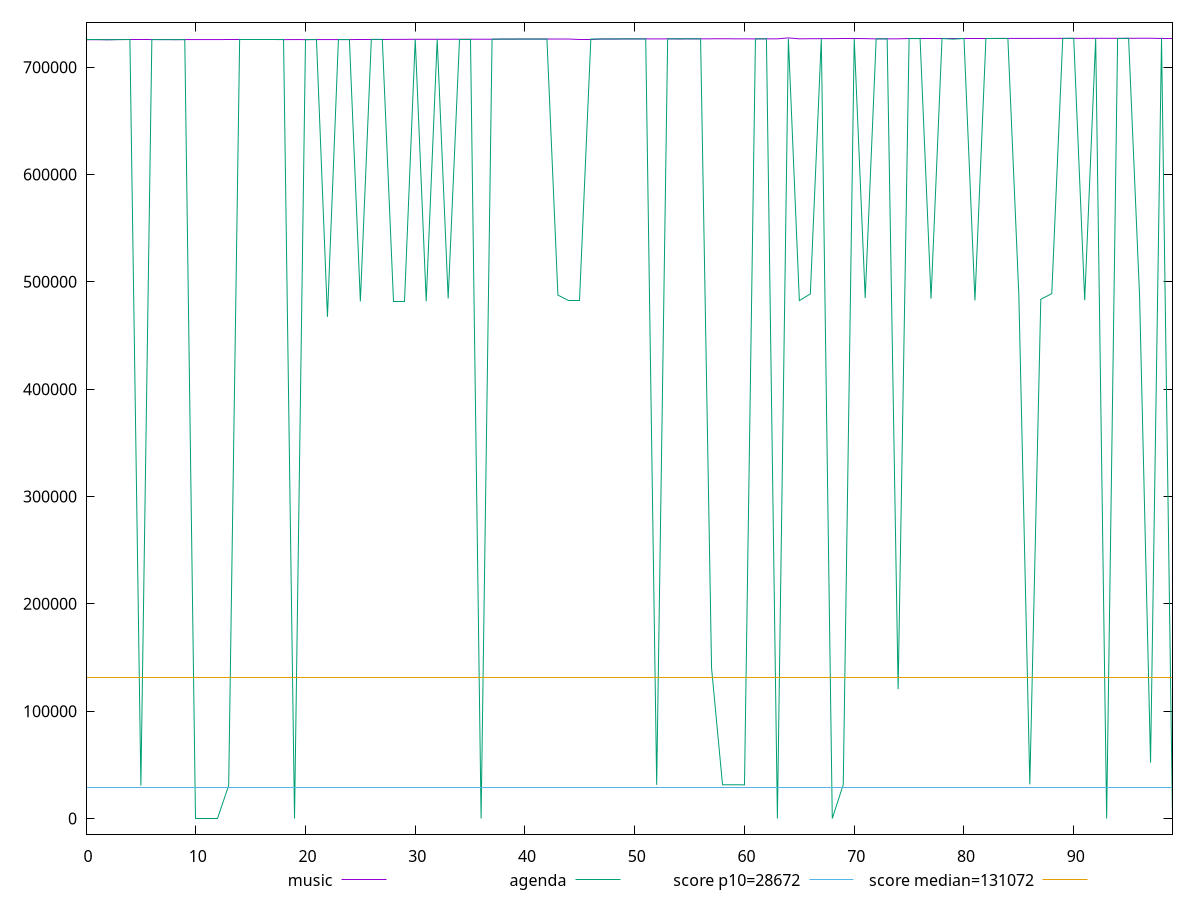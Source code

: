 reset

$music <<EOF
0 725600.9658333333
1 725607.3658333332
2 725600.9658333333
3 725746.7675
4 725781.0447222223
5 725782.25125
6 725777.09125
7 725780.7991666666
8 725709.4943055555
9 725722.5529166667
10 725768.9594444444
11 725763.107361111
12 725760.7445833333
13 725805.6031944444
14 725799.9538888889
15 725811.8804166666
16 725844.7734722223
17 725813.9120833334
18 725714.3904861112
19 725738.4937499999
20 725720.8145486111
21 725747.5410763889
22 725755.4798263889
23 725759.2961458333
24 725764.9108333333
25 725829.3046875
26 725966.675
27 725962.235
28 725948.0043055556
29 725973.9708333333
30 725983.0880555555
31 725998.0359722222
32 726005.6545833333
33 726033.3197222222
34 726046.3941666667
35 726056.5020833333
36 726086.1486111111
37 726094.6165277777
38 726197.2944444444
39 726220.1995833332
40 726259.4461111111
41 726249.2554166666
42 726242.3940277777
43 726284.8433333334
44 726265.4830555555
45 726214.6863888889
46 726214.8594444444
47 726252.62875
48 726228.70875
49 726369.1625
50 726364.0304166666
51 726368.4490277778
52 726374.4769444445
53 726426.6927777778
54 726402.1420833333
55 726421.3086111111
56 726465.5244444445
57 726471.7216666667
58 726506.4975
59 726468.8175
60 726427.4726388889
61 726396.8019444444
62 726456.2484722221
63 726440.8484722222
64 727304.03125
65 726442.9656944445
66 726553.7608333332
67 726605.0538888889
68 726596.5125
69 726600.5925
70 726602.9097222222
71 726641.2790277777
72 726398.955
73 726471.0066666667
74 726452.9450000001
75 726685.16375
76 726684.4530555556
77 726720.2195833332
78 726736.3368055555
79 726736.506111111
80 726721.5154166666
81 726743.8326388889
82 726755.2084722222
83 726813.2401388889
84 726809.1173611111
85 726830.3359722223
86 726825.2838888888
87 726853.3211111111
88 726872.6997222222
89 726884.8448611111
90 726895.0820833333
91 726906.2393055556
92 726928.1351388888
93 726943.4551388889
94 726930.4123611111
95 726944.6002777778
96 726981.6626388889
97 726985.7519444444
98 726783.12
99 726774.88
EOF

$agenda <<EOF
0 725609.7751388889
1 725609.1351388888
2 725603.6551388889
3 725735.6688888889
4 725757.506111111
5 30749.134027777778
6 725763.9526388888
7 725697.3463888889
8 725703.5063888889
9 725755.8608333333
10 0
11 0
12 0
13 30784.93625
14 725829.6655555556
15 725801.1455555556
16 725811.9334722222
17 725822.6906944445
18 725841.6693055555
19 0
20 725720.8145486111
21 725735.6749305555
22 467345.82798611117
23 725775.2340972222
24 725787.8320486111
25 481808.1822222222
26 725946.4070833334
27 725965.6322222222
28 481967.2108333333
29 481967.2108333333
30 726031.0545833333
31 482024.4890277778
32 726026.1783333333
33 484579.2276388889
34 726053.8741666666
35 726053.1327777777
36 0
37 726084.8872222222
38 726199.2730555555
39 726215.7409722223
40 726237.0461111111
41 726242.5779166666
42 726257.2619444444
43 487660.5968055556
44 482203.0622222222
45 482203.0622222222
46 726212.2008333333
47 726325.3280555555
48 726340.7838888889
49 726378.0331944444
50 726367.3997222222
51 726365.9690277778
52 31382.56347222222
53 726417.77
54 726432.6286111111
55 726418.2779166667
56 726450.0323611111
57 140176.05097222223
58 31446.58027777778
59 31463.426805555555
60 31381.303333333337
61 726422.5219444444
62 726415.0391666666
63 0
64 726543.6529166666
65 482562.56083333335
66 488772.0966666667
67 726583.0352777778
68 0
69 31598.19902777778
70 726648.6083333334
71 484933.05666666664
72 726406.9608333333
73 726431.6683333333
74 120477.65583333332
75 726679.9451388889
76 726713.382361111
77 484432.25680555555
78 726729.6847222222
79 726146.3126388888
80 726761.7098611111
81 482763.6270833333
82 726776.135
83 726781.4829166667
84 726793.6615277778
85 487646.47458333336
86 31817.20388888889
87 483786.7211111111
88 489063.62625
89 726874.5248611111
90 726937.088611111
91 482911.5379166667
92 726908.8672222222
93 0
94 726688.4665972223
95 726951.9881944444
96 487032.98541666666
97 52013.79194444444
98 727001.9705555555
99 0
EOF

set key outside below
set xrange [0:99]
set yrange [-14546.080625:741850.111875]
set trange [-14546.080625:741850.111875]
set terminal svg size 640, 520 enhanced background rgb 'white'
set output "reports/report_00027_2021-02-24T12-40-31.850Z/uses-long-cache-ttl/comparison/line/0_vs_1.svg"

plot $music title "music" with line, \
     $agenda title "agenda" with line, \
     28672 title "score p10=28672", \
     131072 title "score median=131072"

reset
